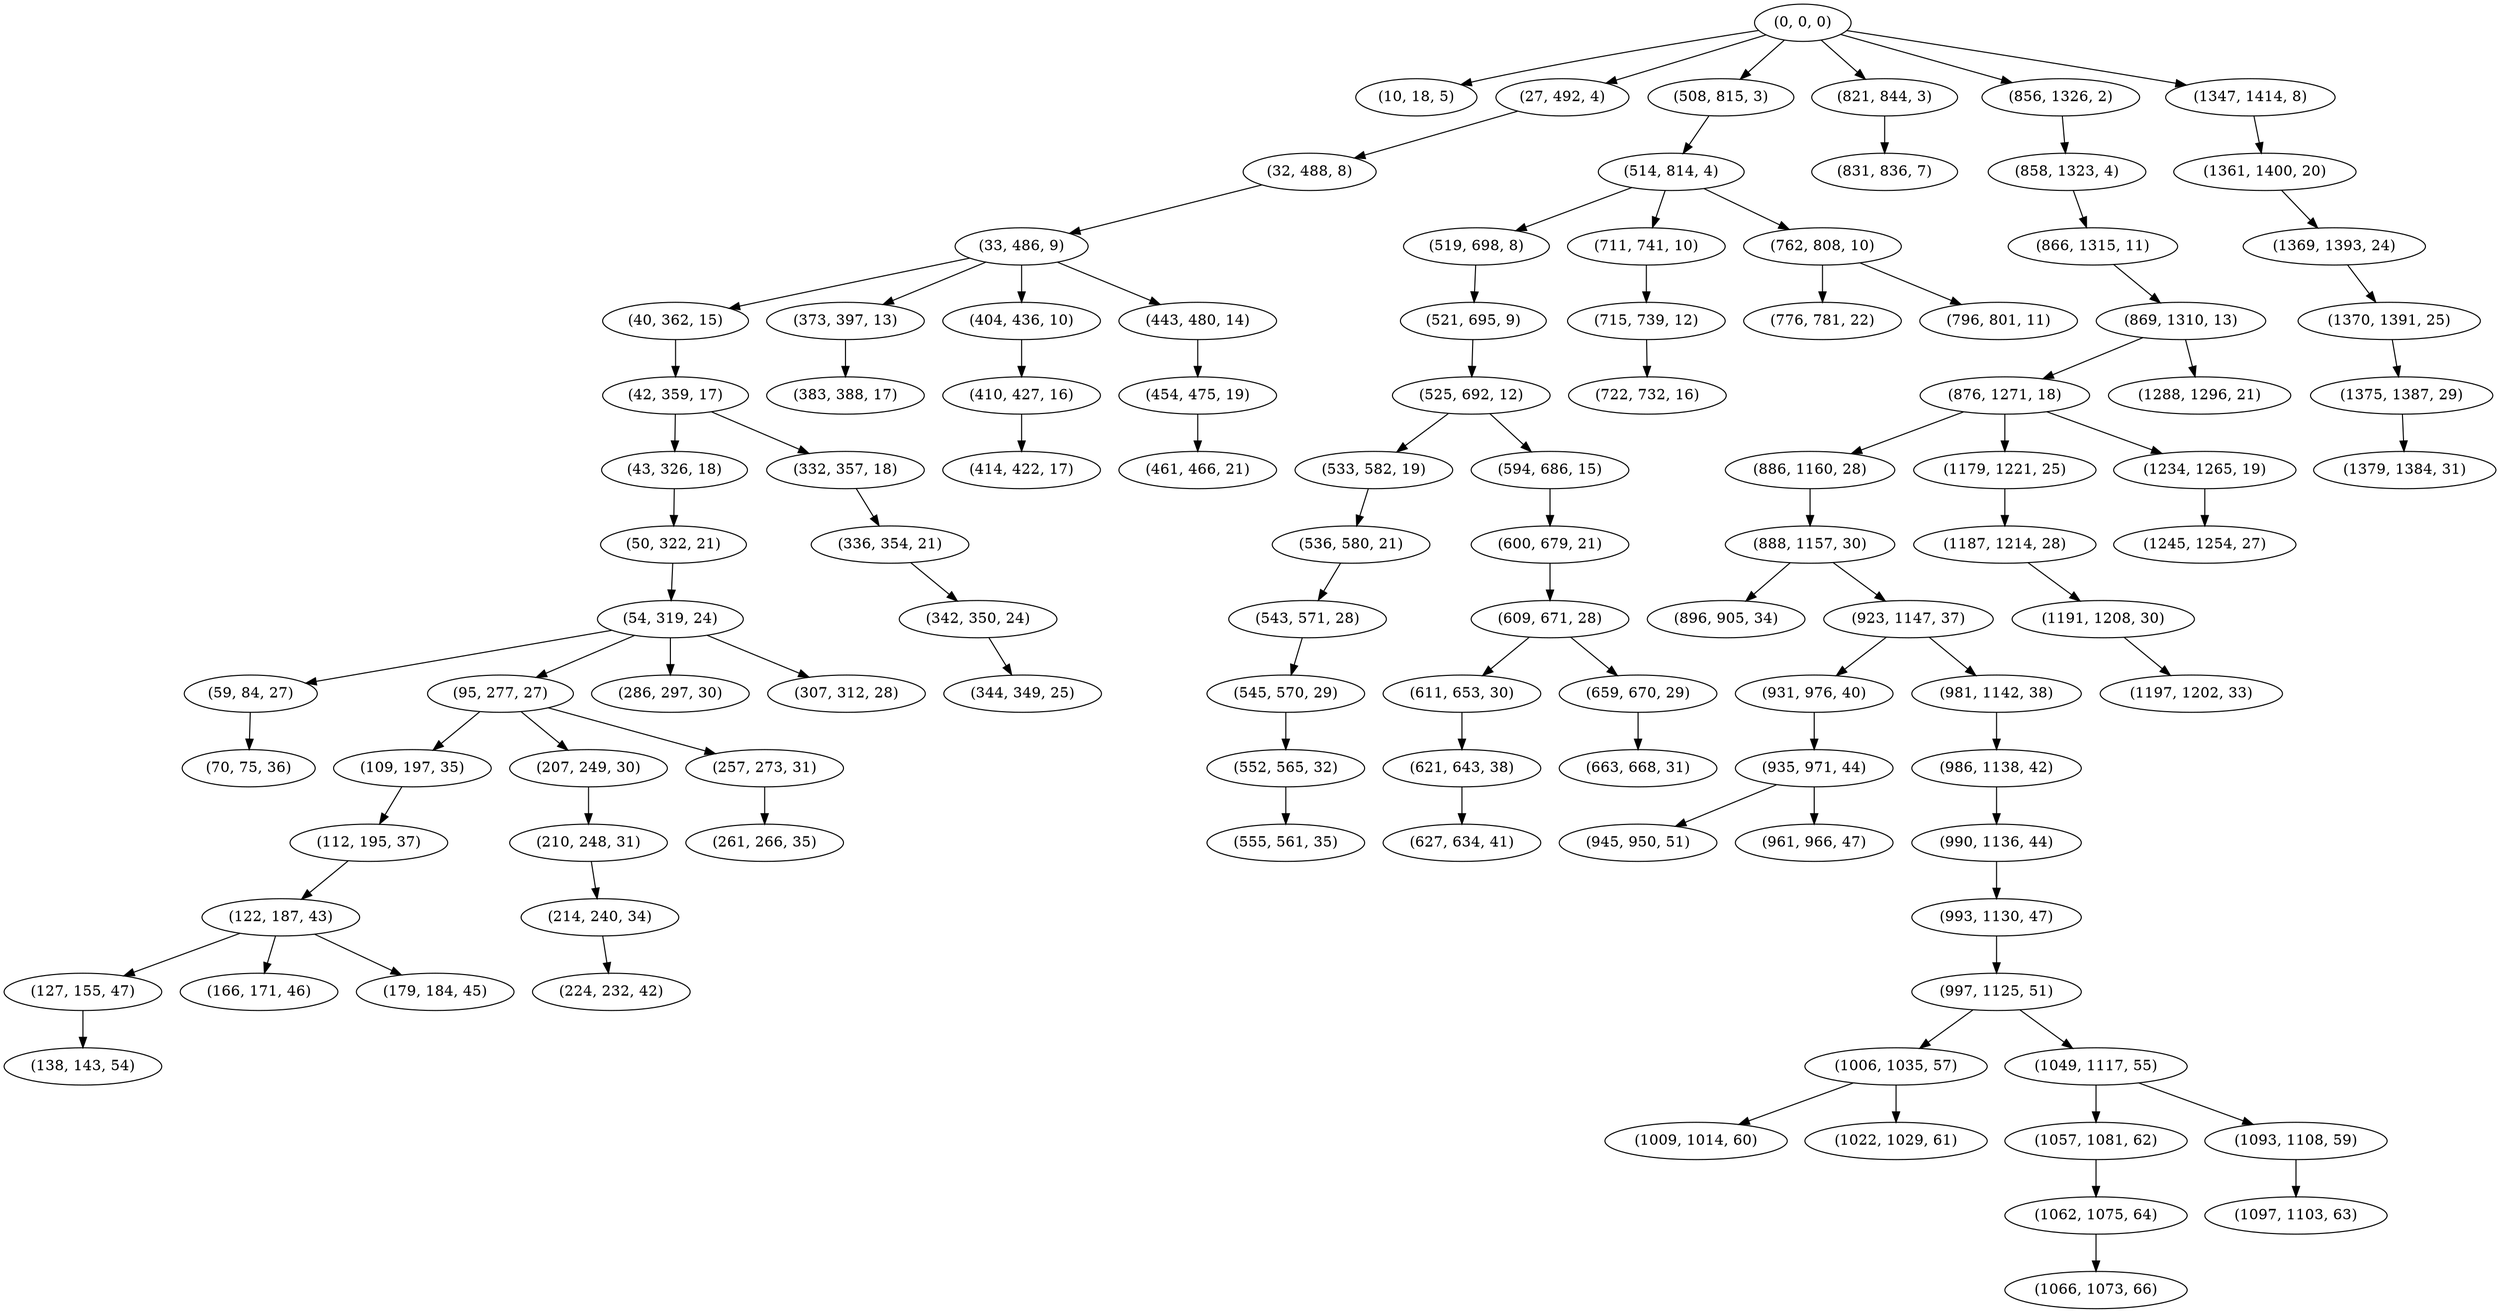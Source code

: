 digraph tree {
    "(0, 0, 0)";
    "(10, 18, 5)";
    "(27, 492, 4)";
    "(32, 488, 8)";
    "(33, 486, 9)";
    "(40, 362, 15)";
    "(42, 359, 17)";
    "(43, 326, 18)";
    "(50, 322, 21)";
    "(54, 319, 24)";
    "(59, 84, 27)";
    "(70, 75, 36)";
    "(95, 277, 27)";
    "(109, 197, 35)";
    "(112, 195, 37)";
    "(122, 187, 43)";
    "(127, 155, 47)";
    "(138, 143, 54)";
    "(166, 171, 46)";
    "(179, 184, 45)";
    "(207, 249, 30)";
    "(210, 248, 31)";
    "(214, 240, 34)";
    "(224, 232, 42)";
    "(257, 273, 31)";
    "(261, 266, 35)";
    "(286, 297, 30)";
    "(307, 312, 28)";
    "(332, 357, 18)";
    "(336, 354, 21)";
    "(342, 350, 24)";
    "(344, 349, 25)";
    "(373, 397, 13)";
    "(383, 388, 17)";
    "(404, 436, 10)";
    "(410, 427, 16)";
    "(414, 422, 17)";
    "(443, 480, 14)";
    "(454, 475, 19)";
    "(461, 466, 21)";
    "(508, 815, 3)";
    "(514, 814, 4)";
    "(519, 698, 8)";
    "(521, 695, 9)";
    "(525, 692, 12)";
    "(533, 582, 19)";
    "(536, 580, 21)";
    "(543, 571, 28)";
    "(545, 570, 29)";
    "(552, 565, 32)";
    "(555, 561, 35)";
    "(594, 686, 15)";
    "(600, 679, 21)";
    "(609, 671, 28)";
    "(611, 653, 30)";
    "(621, 643, 38)";
    "(627, 634, 41)";
    "(659, 670, 29)";
    "(663, 668, 31)";
    "(711, 741, 10)";
    "(715, 739, 12)";
    "(722, 732, 16)";
    "(762, 808, 10)";
    "(776, 781, 22)";
    "(796, 801, 11)";
    "(821, 844, 3)";
    "(831, 836, 7)";
    "(856, 1326, 2)";
    "(858, 1323, 4)";
    "(866, 1315, 11)";
    "(869, 1310, 13)";
    "(876, 1271, 18)";
    "(886, 1160, 28)";
    "(888, 1157, 30)";
    "(896, 905, 34)";
    "(923, 1147, 37)";
    "(931, 976, 40)";
    "(935, 971, 44)";
    "(945, 950, 51)";
    "(961, 966, 47)";
    "(981, 1142, 38)";
    "(986, 1138, 42)";
    "(990, 1136, 44)";
    "(993, 1130, 47)";
    "(997, 1125, 51)";
    "(1006, 1035, 57)";
    "(1009, 1014, 60)";
    "(1022, 1029, 61)";
    "(1049, 1117, 55)";
    "(1057, 1081, 62)";
    "(1062, 1075, 64)";
    "(1066, 1073, 66)";
    "(1093, 1108, 59)";
    "(1097, 1103, 63)";
    "(1179, 1221, 25)";
    "(1187, 1214, 28)";
    "(1191, 1208, 30)";
    "(1197, 1202, 33)";
    "(1234, 1265, 19)";
    "(1245, 1254, 27)";
    "(1288, 1296, 21)";
    "(1347, 1414, 8)";
    "(1361, 1400, 20)";
    "(1369, 1393, 24)";
    "(1370, 1391, 25)";
    "(1375, 1387, 29)";
    "(1379, 1384, 31)";
    "(0, 0, 0)" -> "(10, 18, 5)";
    "(0, 0, 0)" -> "(27, 492, 4)";
    "(0, 0, 0)" -> "(508, 815, 3)";
    "(0, 0, 0)" -> "(821, 844, 3)";
    "(0, 0, 0)" -> "(856, 1326, 2)";
    "(0, 0, 0)" -> "(1347, 1414, 8)";
    "(27, 492, 4)" -> "(32, 488, 8)";
    "(32, 488, 8)" -> "(33, 486, 9)";
    "(33, 486, 9)" -> "(40, 362, 15)";
    "(33, 486, 9)" -> "(373, 397, 13)";
    "(33, 486, 9)" -> "(404, 436, 10)";
    "(33, 486, 9)" -> "(443, 480, 14)";
    "(40, 362, 15)" -> "(42, 359, 17)";
    "(42, 359, 17)" -> "(43, 326, 18)";
    "(42, 359, 17)" -> "(332, 357, 18)";
    "(43, 326, 18)" -> "(50, 322, 21)";
    "(50, 322, 21)" -> "(54, 319, 24)";
    "(54, 319, 24)" -> "(59, 84, 27)";
    "(54, 319, 24)" -> "(95, 277, 27)";
    "(54, 319, 24)" -> "(286, 297, 30)";
    "(54, 319, 24)" -> "(307, 312, 28)";
    "(59, 84, 27)" -> "(70, 75, 36)";
    "(95, 277, 27)" -> "(109, 197, 35)";
    "(95, 277, 27)" -> "(207, 249, 30)";
    "(95, 277, 27)" -> "(257, 273, 31)";
    "(109, 197, 35)" -> "(112, 195, 37)";
    "(112, 195, 37)" -> "(122, 187, 43)";
    "(122, 187, 43)" -> "(127, 155, 47)";
    "(122, 187, 43)" -> "(166, 171, 46)";
    "(122, 187, 43)" -> "(179, 184, 45)";
    "(127, 155, 47)" -> "(138, 143, 54)";
    "(207, 249, 30)" -> "(210, 248, 31)";
    "(210, 248, 31)" -> "(214, 240, 34)";
    "(214, 240, 34)" -> "(224, 232, 42)";
    "(257, 273, 31)" -> "(261, 266, 35)";
    "(332, 357, 18)" -> "(336, 354, 21)";
    "(336, 354, 21)" -> "(342, 350, 24)";
    "(342, 350, 24)" -> "(344, 349, 25)";
    "(373, 397, 13)" -> "(383, 388, 17)";
    "(404, 436, 10)" -> "(410, 427, 16)";
    "(410, 427, 16)" -> "(414, 422, 17)";
    "(443, 480, 14)" -> "(454, 475, 19)";
    "(454, 475, 19)" -> "(461, 466, 21)";
    "(508, 815, 3)" -> "(514, 814, 4)";
    "(514, 814, 4)" -> "(519, 698, 8)";
    "(514, 814, 4)" -> "(711, 741, 10)";
    "(514, 814, 4)" -> "(762, 808, 10)";
    "(519, 698, 8)" -> "(521, 695, 9)";
    "(521, 695, 9)" -> "(525, 692, 12)";
    "(525, 692, 12)" -> "(533, 582, 19)";
    "(525, 692, 12)" -> "(594, 686, 15)";
    "(533, 582, 19)" -> "(536, 580, 21)";
    "(536, 580, 21)" -> "(543, 571, 28)";
    "(543, 571, 28)" -> "(545, 570, 29)";
    "(545, 570, 29)" -> "(552, 565, 32)";
    "(552, 565, 32)" -> "(555, 561, 35)";
    "(594, 686, 15)" -> "(600, 679, 21)";
    "(600, 679, 21)" -> "(609, 671, 28)";
    "(609, 671, 28)" -> "(611, 653, 30)";
    "(609, 671, 28)" -> "(659, 670, 29)";
    "(611, 653, 30)" -> "(621, 643, 38)";
    "(621, 643, 38)" -> "(627, 634, 41)";
    "(659, 670, 29)" -> "(663, 668, 31)";
    "(711, 741, 10)" -> "(715, 739, 12)";
    "(715, 739, 12)" -> "(722, 732, 16)";
    "(762, 808, 10)" -> "(776, 781, 22)";
    "(762, 808, 10)" -> "(796, 801, 11)";
    "(821, 844, 3)" -> "(831, 836, 7)";
    "(856, 1326, 2)" -> "(858, 1323, 4)";
    "(858, 1323, 4)" -> "(866, 1315, 11)";
    "(866, 1315, 11)" -> "(869, 1310, 13)";
    "(869, 1310, 13)" -> "(876, 1271, 18)";
    "(869, 1310, 13)" -> "(1288, 1296, 21)";
    "(876, 1271, 18)" -> "(886, 1160, 28)";
    "(876, 1271, 18)" -> "(1179, 1221, 25)";
    "(876, 1271, 18)" -> "(1234, 1265, 19)";
    "(886, 1160, 28)" -> "(888, 1157, 30)";
    "(888, 1157, 30)" -> "(896, 905, 34)";
    "(888, 1157, 30)" -> "(923, 1147, 37)";
    "(923, 1147, 37)" -> "(931, 976, 40)";
    "(923, 1147, 37)" -> "(981, 1142, 38)";
    "(931, 976, 40)" -> "(935, 971, 44)";
    "(935, 971, 44)" -> "(945, 950, 51)";
    "(935, 971, 44)" -> "(961, 966, 47)";
    "(981, 1142, 38)" -> "(986, 1138, 42)";
    "(986, 1138, 42)" -> "(990, 1136, 44)";
    "(990, 1136, 44)" -> "(993, 1130, 47)";
    "(993, 1130, 47)" -> "(997, 1125, 51)";
    "(997, 1125, 51)" -> "(1006, 1035, 57)";
    "(997, 1125, 51)" -> "(1049, 1117, 55)";
    "(1006, 1035, 57)" -> "(1009, 1014, 60)";
    "(1006, 1035, 57)" -> "(1022, 1029, 61)";
    "(1049, 1117, 55)" -> "(1057, 1081, 62)";
    "(1049, 1117, 55)" -> "(1093, 1108, 59)";
    "(1057, 1081, 62)" -> "(1062, 1075, 64)";
    "(1062, 1075, 64)" -> "(1066, 1073, 66)";
    "(1093, 1108, 59)" -> "(1097, 1103, 63)";
    "(1179, 1221, 25)" -> "(1187, 1214, 28)";
    "(1187, 1214, 28)" -> "(1191, 1208, 30)";
    "(1191, 1208, 30)" -> "(1197, 1202, 33)";
    "(1234, 1265, 19)" -> "(1245, 1254, 27)";
    "(1347, 1414, 8)" -> "(1361, 1400, 20)";
    "(1361, 1400, 20)" -> "(1369, 1393, 24)";
    "(1369, 1393, 24)" -> "(1370, 1391, 25)";
    "(1370, 1391, 25)" -> "(1375, 1387, 29)";
    "(1375, 1387, 29)" -> "(1379, 1384, 31)";
}
